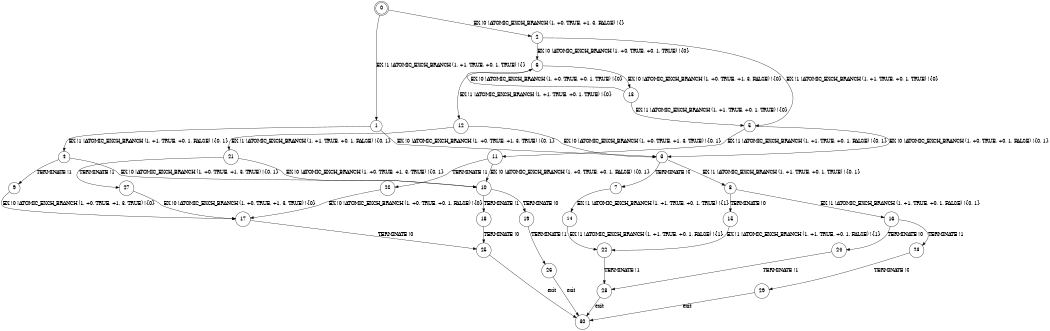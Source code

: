 digraph BCG {
size = "7, 10.5";
center = TRUE;
node [shape = circle];
0 [peripheries = 2];
0 -> 1 [label = "EX !1 !ATOMIC_EXCH_BRANCH (1, +1, TRUE, +0, 1, TRUE) !{}"];
0 -> 2 [label = "EX !0 !ATOMIC_EXCH_BRANCH (1, +0, TRUE, +1, 3, FALSE) !{}"];
1 -> 3 [label = "EX !0 !ATOMIC_EXCH_BRANCH (1, +0, TRUE, +1, 3, TRUE) !{0, 1}"];
1 -> 4 [label = "EX !1 !ATOMIC_EXCH_BRANCH (1, +1, TRUE, +0, 1, FALSE) !{0, 1}"];
2 -> 5 [label = "EX !1 !ATOMIC_EXCH_BRANCH (1, +1, TRUE, +0, 1, TRUE) !{0}"];
2 -> 6 [label = "EX !0 !ATOMIC_EXCH_BRANCH (1, +0, TRUE, +0, 1, TRUE) !{0}"];
3 -> 7 [label = "TERMINATE !0"];
3 -> 8 [label = "EX !1 !ATOMIC_EXCH_BRANCH (1, +1, TRUE, +0, 1, TRUE) !{0, 1}"];
4 -> 9 [label = "TERMINATE !1"];
4 -> 10 [label = "EX !0 !ATOMIC_EXCH_BRANCH (1, +0, TRUE, +1, 3, TRUE) !{0, 1}"];
5 -> 11 [label = "EX !1 !ATOMIC_EXCH_BRANCH (1, +1, TRUE, +0, 1, FALSE) !{0, 1}"];
5 -> 3 [label = "EX !0 !ATOMIC_EXCH_BRANCH (1, +0, TRUE, +0, 1, FALSE) !{0, 1}"];
6 -> 12 [label = "EX !1 !ATOMIC_EXCH_BRANCH (1, +1, TRUE, +0, 1, TRUE) !{0}"];
6 -> 13 [label = "EX !0 !ATOMIC_EXCH_BRANCH (1, +0, TRUE, +1, 3, FALSE) !{0}"];
7 -> 14 [label = "EX !1 !ATOMIC_EXCH_BRANCH (1, +1, TRUE, +0, 1, TRUE) !{1}"];
8 -> 15 [label = "TERMINATE !0"];
8 -> 16 [label = "EX !1 !ATOMIC_EXCH_BRANCH (1, +1, TRUE, +0, 1, FALSE) !{0, 1}"];
9 -> 17 [label = "EX !0 !ATOMIC_EXCH_BRANCH (1, +0, TRUE, +1, 3, TRUE) !{0}"];
10 -> 18 [label = "TERMINATE !1"];
10 -> 19 [label = "TERMINATE !0"];
11 -> 20 [label = "TERMINATE !1"];
11 -> 10 [label = "EX !0 !ATOMIC_EXCH_BRANCH (1, +0, TRUE, +0, 1, FALSE) !{0, 1}"];
12 -> 21 [label = "EX !1 !ATOMIC_EXCH_BRANCH (1, +1, TRUE, +0, 1, FALSE) !{0, 1}"];
12 -> 3 [label = "EX !0 !ATOMIC_EXCH_BRANCH (1, +0, TRUE, +1, 3, TRUE) !{0, 1}"];
13 -> 5 [label = "EX !1 !ATOMIC_EXCH_BRANCH (1, +1, TRUE, +0, 1, TRUE) !{0}"];
13 -> 6 [label = "EX !0 !ATOMIC_EXCH_BRANCH (1, +0, TRUE, +0, 1, TRUE) !{0}"];
14 -> 22 [label = "EX !1 !ATOMIC_EXCH_BRANCH (1, +1, TRUE, +0, 1, FALSE) !{1}"];
15 -> 22 [label = "EX !1 !ATOMIC_EXCH_BRANCH (1, +1, TRUE, +0, 1, FALSE) !{1}"];
16 -> 23 [label = "TERMINATE !1"];
16 -> 24 [label = "TERMINATE !0"];
17 -> 25 [label = "TERMINATE !0"];
18 -> 25 [label = "TERMINATE !0"];
19 -> 26 [label = "TERMINATE !1"];
20 -> 17 [label = "EX !0 !ATOMIC_EXCH_BRANCH (1, +0, TRUE, +0, 1, FALSE) !{0}"];
21 -> 27 [label = "TERMINATE !1"];
21 -> 10 [label = "EX !0 !ATOMIC_EXCH_BRANCH (1, +0, TRUE, +1, 3, TRUE) !{0, 1}"];
22 -> 28 [label = "TERMINATE !1"];
23 -> 29 [label = "TERMINATE !0"];
24 -> 28 [label = "TERMINATE !1"];
25 -> 30 [label = "exit"];
26 -> 30 [label = "exit"];
27 -> 17 [label = "EX !0 !ATOMIC_EXCH_BRANCH (1, +0, TRUE, +1, 3, TRUE) !{0}"];
28 -> 30 [label = "exit"];
29 -> 30 [label = "exit"];
}
